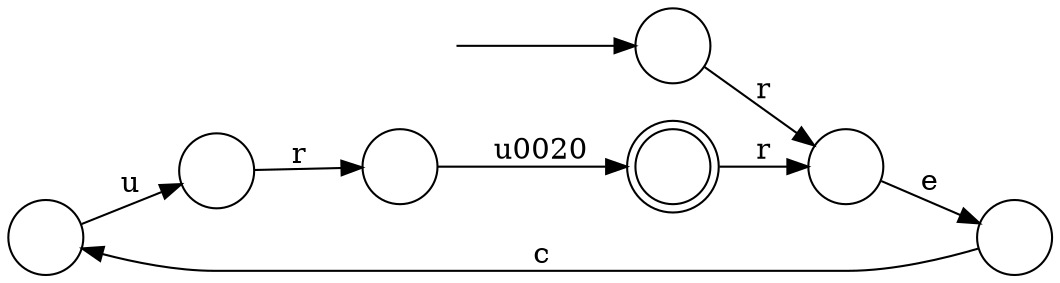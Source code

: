 digraph Automaton {
  rankdir = LR;
  0 [shape=circle,label=""];
  0 -> 6 [label="u"]
  1 [shape=circle,label=""];
  1 -> 4 [label="e"]
  2 [shape=circle,label=""];
  initial [shape=plaintext,label=""];
  initial -> 2
  2 -> 1 [label="r"]
  3 [shape=circle,label=""];
  3 -> 5 [label="\u0020"]
  4 [shape=circle,label=""];
  4 -> 0 [label="c"]
  5 [shape=doublecircle,label=""];
  5 -> 1 [label="r"]
  6 [shape=circle,label=""];
  6 -> 3 [label="r"]
}
